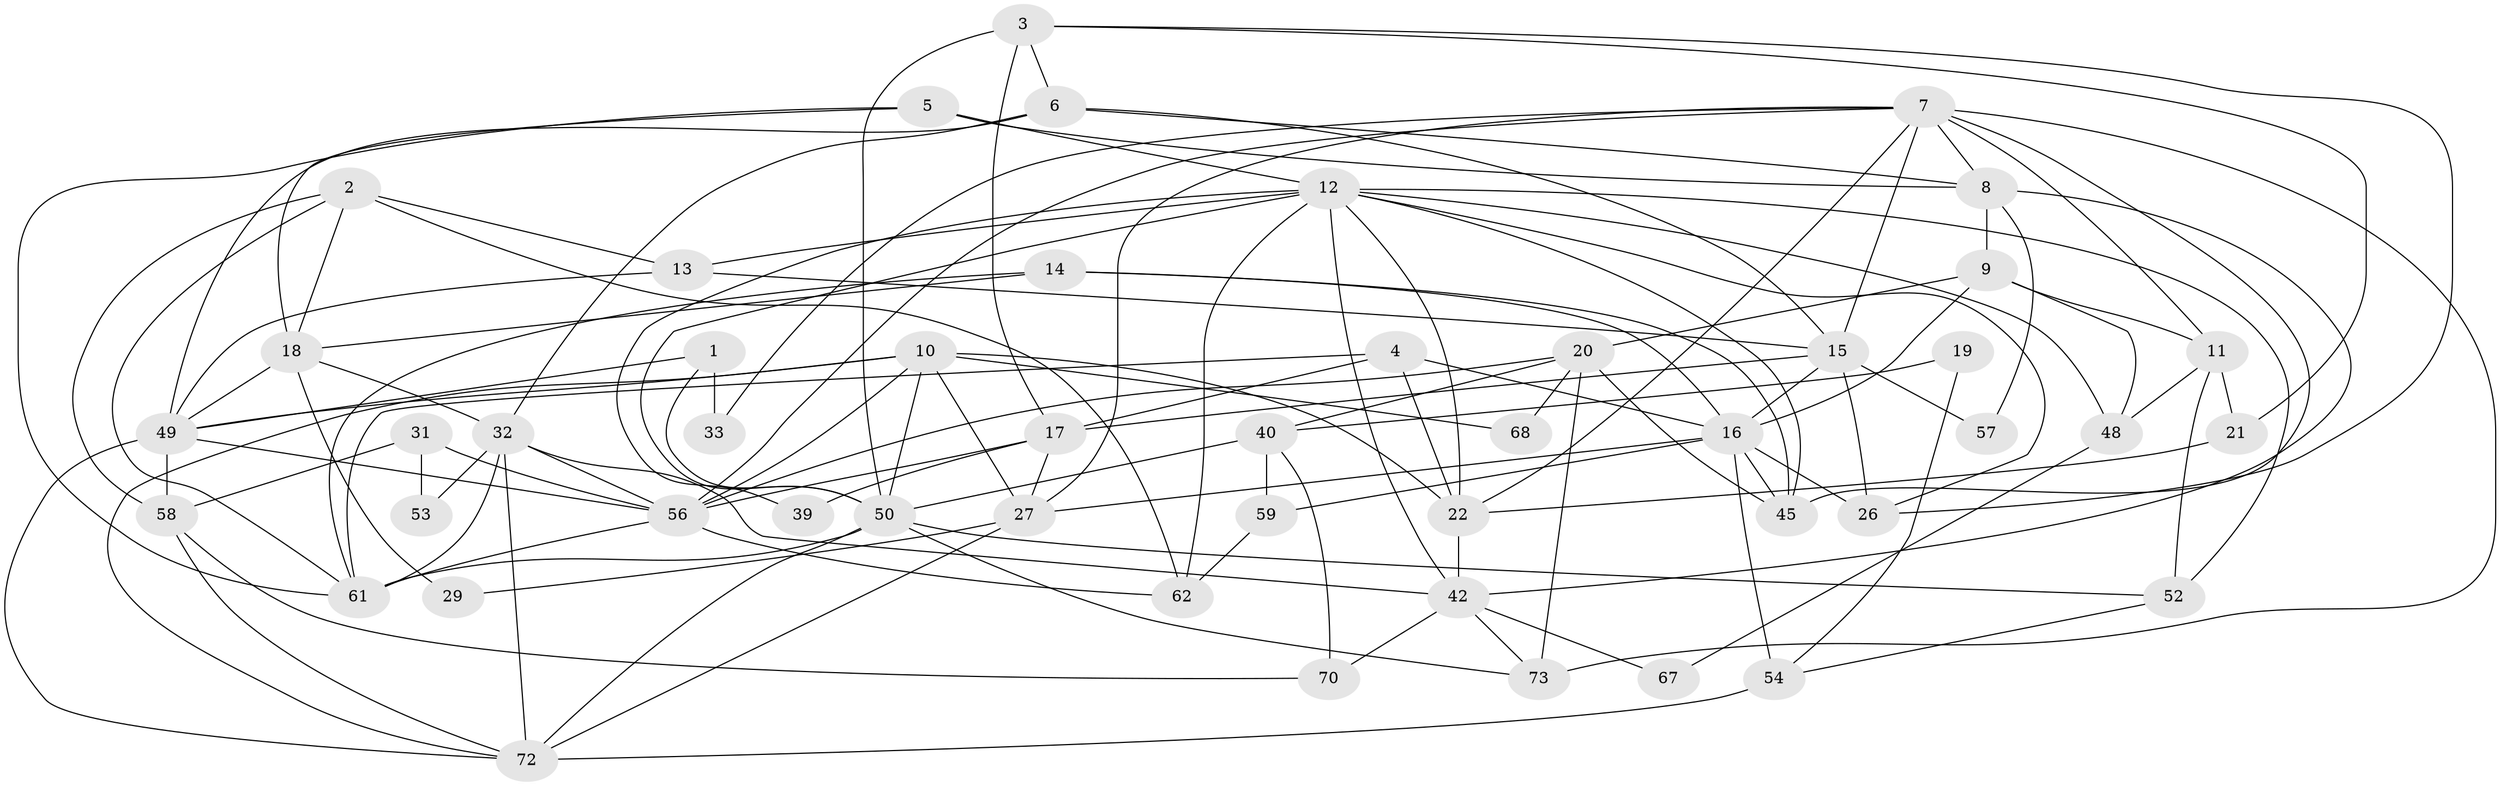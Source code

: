 // Generated by graph-tools (version 1.1) at 2025/24/03/03/25 07:24:01]
// undirected, 49 vertices, 122 edges
graph export_dot {
graph [start="1"]
  node [color=gray90,style=filled];
  1;
  2 [super="+24"];
  3 [super="+60"];
  4 [super="+36"];
  5 [super="+71"];
  6 [super="+30"];
  7 [super="+34"];
  8 [super="+28"];
  9 [super="+23"];
  10 [super="+41"];
  11 [super="+76"];
  12 [super="+65"];
  13;
  14 [super="+43"];
  15 [super="+37"];
  16 [super="+47"];
  17 [super="+75"];
  18 [super="+77"];
  19;
  20 [super="+44"];
  21 [super="+25"];
  22 [super="+35"];
  26;
  27 [super="+78"];
  29;
  31;
  32 [super="+38"];
  33;
  39;
  40 [super="+51"];
  42 [super="+46"];
  45 [super="+64"];
  48;
  49 [super="+55"];
  50 [super="+74"];
  52 [super="+69"];
  53;
  54;
  56 [super="+79"];
  57;
  58 [super="+63"];
  59;
  61 [super="+66"];
  62;
  67;
  68;
  70;
  72 [super="+80"];
  73;
  1 -- 33;
  1 -- 49;
  1 -- 50;
  2 -- 61;
  2 -- 13;
  2 -- 18;
  2 -- 62;
  2 -- 58;
  3 -- 26;
  3 -- 17 [weight=2];
  3 -- 21;
  3 -- 50;
  3 -- 6;
  4 -- 16;
  4 -- 61;
  4 -- 22 [weight=2];
  4 -- 17;
  5 -- 61;
  5 -- 12;
  5 -- 8;
  5 -- 18;
  6 -- 49;
  6 -- 8;
  6 -- 32;
  6 -- 15;
  7 -- 15;
  7 -- 56;
  7 -- 33;
  7 -- 45;
  7 -- 73;
  7 -- 27;
  7 -- 11;
  7 -- 8;
  7 -- 22;
  8 -- 42;
  8 -- 57;
  8 -- 9;
  9 -- 20 [weight=2];
  9 -- 48;
  9 -- 16;
  9 -- 11;
  10 -- 27;
  10 -- 68;
  10 -- 56;
  10 -- 49;
  10 -- 50;
  10 -- 72;
  10 -- 22;
  11 -- 52;
  11 -- 48;
  11 -- 21;
  12 -- 13;
  12 -- 48;
  12 -- 62;
  12 -- 52;
  12 -- 22;
  12 -- 39;
  12 -- 26;
  12 -- 42;
  12 -- 50;
  12 -- 45;
  13 -- 15;
  13 -- 49;
  14 -- 16;
  14 -- 45;
  14 -- 18;
  14 -- 61;
  15 -- 26;
  15 -- 16;
  15 -- 57;
  15 -- 17;
  16 -- 54;
  16 -- 27;
  16 -- 26;
  16 -- 59;
  16 -- 45;
  17 -- 39;
  17 -- 56;
  17 -- 27;
  18 -- 29;
  18 -- 32;
  18 -- 49;
  19 -- 54;
  19 -- 40;
  20 -- 40;
  20 -- 68;
  20 -- 56;
  20 -- 73;
  20 -- 45;
  21 -- 22 [weight=2];
  22 -- 42;
  27 -- 29;
  27 -- 72;
  31 -- 56;
  31 -- 53;
  31 -- 58;
  32 -- 53;
  32 -- 56;
  32 -- 42;
  32 -- 72;
  32 -- 61;
  40 -- 50;
  40 -- 59;
  40 -- 70;
  42 -- 73;
  42 -- 67;
  42 -- 70;
  48 -- 67;
  49 -- 72;
  49 -- 58;
  49 -- 56;
  50 -- 72;
  50 -- 73;
  50 -- 52;
  50 -- 61;
  52 -- 54;
  54 -- 72;
  56 -- 62;
  56 -- 61;
  58 -- 72;
  58 -- 70;
  59 -- 62;
}
